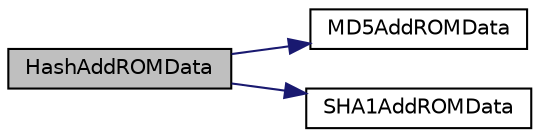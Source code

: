 digraph "HashAddROMData"
{
  edge [fontname="Helvetica",fontsize="10",labelfontname="Helvetica",labelfontsize="10"];
  node [fontname="Helvetica",fontsize="10",shape=record];
  rankdir="LR";
  Node1 [label="HashAddROMData",height=0.2,width=0.4,color="black", fillcolor="grey75", style="filled", fontcolor="black"];
  Node1 -> Node2 [color="midnightblue",fontsize="10",style="solid",fontname="Helvetica"];
  Node2 [label="MD5AddROMData",height=0.2,width=0.4,color="black", fillcolor="white", style="filled",URL="$_hashes_8c.html#a6b95af890274183183c0dac8ee80eb5f"];
  Node1 -> Node3 [color="midnightblue",fontsize="10",style="solid",fontname="Helvetica"];
  Node3 [label="SHA1AddROMData",height=0.2,width=0.4,color="black", fillcolor="white", style="filled",URL="$_hashes_8c.html#a2907c359020754fecc98f7612b0100bf"];
}
